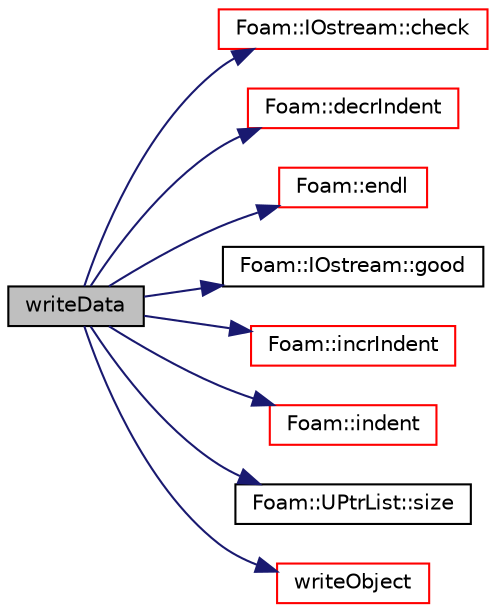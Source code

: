 digraph "writeData"
{
  bgcolor="transparent";
  edge [fontname="Helvetica",fontsize="10",labelfontname="Helvetica",labelfontsize="10"];
  node [fontname="Helvetica",fontsize="10",shape=record];
  rankdir="LR";
  Node9783 [label="writeData",height=0.2,width=0.4,color="black", fillcolor="grey75", style="filled", fontcolor="black"];
  Node9783 -> Node9784 [color="midnightblue",fontsize="10",style="solid",fontname="Helvetica"];
  Node9784 [label="Foam::IOstream::check",height=0.2,width=0.4,color="red",URL="$a27333.html#a367eb3425fc4e8270e2aa961df8ac8a5",tooltip="Check IOstream status for given operation. "];
  Node9783 -> Node9835 [color="midnightblue",fontsize="10",style="solid",fontname="Helvetica"];
  Node9835 [label="Foam::decrIndent",height=0.2,width=0.4,color="red",URL="$a21851.html#a1c3a44e035fae1cd9d5a4a60a7e1c32b",tooltip="Decrement the indent level. "];
  Node9783 -> Node9794 [color="midnightblue",fontsize="10",style="solid",fontname="Helvetica"];
  Node9794 [label="Foam::endl",height=0.2,width=0.4,color="red",URL="$a21851.html#a2db8fe02a0d3909e9351bb4275b23ce4",tooltip="Add newline and flush stream. "];
  Node9783 -> Node9824 [color="midnightblue",fontsize="10",style="solid",fontname="Helvetica"];
  Node9824 [label="Foam::IOstream::good",height=0.2,width=0.4,color="black",URL="$a27333.html#abdcc7f96f487faadc7769afcf58fe992",tooltip="Return true if next operation might succeed. "];
  Node9783 -> Node9837 [color="midnightblue",fontsize="10",style="solid",fontname="Helvetica"];
  Node9837 [label="Foam::incrIndent",height=0.2,width=0.4,color="red",URL="$a21851.html#a5baff2b2334a238271b33f039e5dde5c",tooltip="Increment the indent level. "];
  Node9783 -> Node9846 [color="midnightblue",fontsize="10",style="solid",fontname="Helvetica"];
  Node9846 [label="Foam::indent",height=0.2,width=0.4,color="red",URL="$a21851.html#ae297c57ea5b952a8bc9e4f30f7ea8701",tooltip="Indent stream. "];
  Node9783 -> Node9847 [color="midnightblue",fontsize="10",style="solid",fontname="Helvetica"];
  Node9847 [label="Foam::UPtrList::size",height=0.2,width=0.4,color="black",URL="$a27101.html#a47b3bf30da1eb3ab8076b5fbe00e0494",tooltip="Return the number of elements in the UPtrList. "];
  Node9783 -> Node9848 [color="midnightblue",fontsize="10",style="solid",fontname="Helvetica"];
  Node9848 [label="writeObject",height=0.2,width=0.4,color="red",URL="$a28557.html#aac52c08633b4e1e66bc6fb382b7ec674",tooltip="Write using given format, version and form uncompression. "];
}
